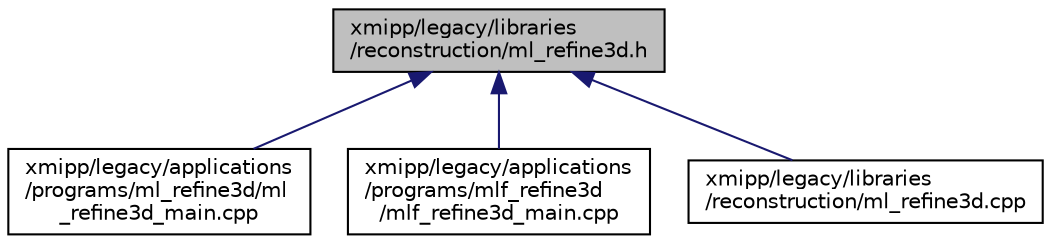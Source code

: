 digraph "xmipp/legacy/libraries/reconstruction/ml_refine3d.h"
{
  edge [fontname="Helvetica",fontsize="10",labelfontname="Helvetica",labelfontsize="10"];
  node [fontname="Helvetica",fontsize="10",shape=record];
  Node60 [label="xmipp/legacy/libraries\l/reconstruction/ml_refine3d.h",height=0.2,width=0.4,color="black", fillcolor="grey75", style="filled", fontcolor="black"];
  Node60 -> Node61 [dir="back",color="midnightblue",fontsize="10",style="solid",fontname="Helvetica"];
  Node61 [label="xmipp/legacy/applications\l/programs/ml_refine3d/ml\l_refine3d_main.cpp",height=0.2,width=0.4,color="black", fillcolor="white", style="filled",URL="$ml__refine3d__main_8cpp.html"];
  Node60 -> Node62 [dir="back",color="midnightblue",fontsize="10",style="solid",fontname="Helvetica"];
  Node62 [label="xmipp/legacy/applications\l/programs/mlf_refine3d\l/mlf_refine3d_main.cpp",height=0.2,width=0.4,color="black", fillcolor="white", style="filled",URL="$mlf__refine3d__main_8cpp.html"];
  Node60 -> Node63 [dir="back",color="midnightblue",fontsize="10",style="solid",fontname="Helvetica"];
  Node63 [label="xmipp/legacy/libraries\l/reconstruction/ml_refine3d.cpp",height=0.2,width=0.4,color="black", fillcolor="white", style="filled",URL="$ml__refine3d_8cpp.html"];
}
